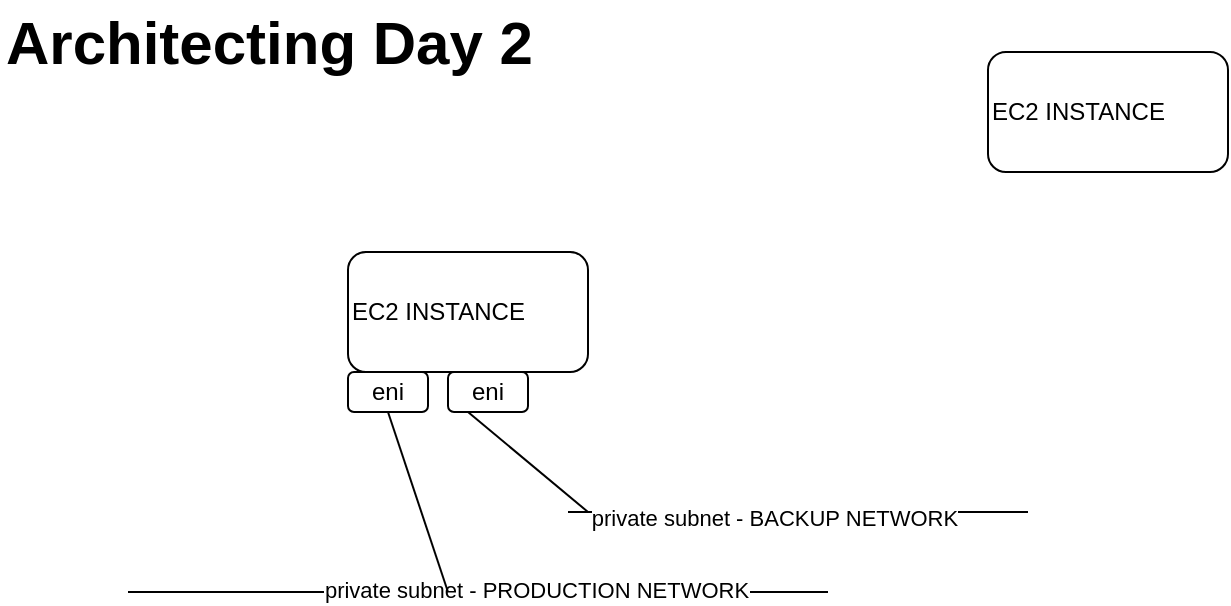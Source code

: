 <mxfile version="13.5.5" type="github" pages="6">
  <diagram id="DmpyCd74bjlV9wt-8f_q" name="ENI">
    <mxGraphModel dx="1422" dy="834" grid="1" gridSize="10" guides="1" tooltips="1" connect="1" arrows="1" fold="1" page="1" pageScale="1" pageWidth="1169" pageHeight="827" math="0" shadow="0">
      <root>
        <mxCell id="geGkwwMz8ecG4chbJf0R-0" />
        <mxCell id="geGkwwMz8ecG4chbJf0R-1" parent="geGkwwMz8ecG4chbJf0R-0" />
        <mxCell id="W6dCeKW5O-_zJl9l5ZzE-0" value="Architecting Day 2" style="text;html=1;resizable=0;points=[];autosize=1;align=left;verticalAlign=top;spacingTop=-4;fontSize=30;fontStyle=1" parent="geGkwwMz8ecG4chbJf0R-1" vertex="1">
          <mxGeometry x="56.5" y="64.5" width="280" height="40" as="geometry" />
        </mxCell>
        <mxCell id="W6dCeKW5O-_zJl9l5ZzE-1" value="EC2 INSTANCE" style="rounded=1;whiteSpace=wrap;html=1;align=left;" parent="geGkwwMz8ecG4chbJf0R-1" vertex="1">
          <mxGeometry x="230" y="190" width="120" height="60" as="geometry" />
        </mxCell>
        <mxCell id="W6dCeKW5O-_zJl9l5ZzE-2" value="" style="endArrow=none;html=1;" parent="geGkwwMz8ecG4chbJf0R-1" edge="1">
          <mxGeometry width="50" height="50" relative="1" as="geometry">
            <mxPoint x="120" y="360" as="sourcePoint" />
            <mxPoint x="470" y="360" as="targetPoint" />
          </mxGeometry>
        </mxCell>
        <mxCell id="W6dCeKW5O-_zJl9l5ZzE-3" value="private subnet - PRODUCTION NETWORK" style="edgeLabel;html=1;align=center;verticalAlign=middle;resizable=0;points=[];" parent="W6dCeKW5O-_zJl9l5ZzE-2" vertex="1" connectable="0">
          <mxGeometry x="0.163" y="1" relative="1" as="geometry">
            <mxPoint as="offset" />
          </mxGeometry>
        </mxCell>
        <mxCell id="W6dCeKW5O-_zJl9l5ZzE-4" value="eni" style="rounded=1;whiteSpace=wrap;html=1;" parent="geGkwwMz8ecG4chbJf0R-1" vertex="1">
          <mxGeometry x="230" y="250" width="40" height="20" as="geometry" />
        </mxCell>
        <mxCell id="W6dCeKW5O-_zJl9l5ZzE-5" value="" style="endArrow=none;html=1;entryX=0.5;entryY=1;entryDx=0;entryDy=0;" parent="geGkwwMz8ecG4chbJf0R-1" target="W6dCeKW5O-_zJl9l5ZzE-4" edge="1">
          <mxGeometry width="50" height="50" relative="1" as="geometry">
            <mxPoint x="280" y="360" as="sourcePoint" />
            <mxPoint x="450" y="270" as="targetPoint" />
          </mxGeometry>
        </mxCell>
        <mxCell id="W6dCeKW5O-_zJl9l5ZzE-6" value="" style="endArrow=none;html=1;" parent="geGkwwMz8ecG4chbJf0R-1" edge="1">
          <mxGeometry width="50" height="50" relative="1" as="geometry">
            <mxPoint x="340" y="320" as="sourcePoint" />
            <mxPoint x="570" y="320" as="targetPoint" />
          </mxGeometry>
        </mxCell>
        <mxCell id="W6dCeKW5O-_zJl9l5ZzE-7" value="private subnet - BACKUP NETWORK" style="edgeLabel;html=1;align=center;verticalAlign=middle;resizable=0;points=[];" parent="W6dCeKW5O-_zJl9l5ZzE-6" vertex="1" connectable="0">
          <mxGeometry x="-0.104" y="-3" relative="1" as="geometry">
            <mxPoint as="offset" />
          </mxGeometry>
        </mxCell>
        <mxCell id="W6dCeKW5O-_zJl9l5ZzE-8" value="eni" style="rounded=1;whiteSpace=wrap;html=1;" parent="geGkwwMz8ecG4chbJf0R-1" vertex="1">
          <mxGeometry x="280" y="250" width="40" height="20" as="geometry" />
        </mxCell>
        <mxCell id="W6dCeKW5O-_zJl9l5ZzE-9" value="" style="endArrow=none;html=1;entryX=0.25;entryY=1;entryDx=0;entryDy=0;" parent="geGkwwMz8ecG4chbJf0R-1" target="W6dCeKW5O-_zJl9l5ZzE-8" edge="1">
          <mxGeometry width="50" height="50" relative="1" as="geometry">
            <mxPoint x="350" y="320" as="sourcePoint" />
            <mxPoint x="260" y="280" as="targetPoint" />
          </mxGeometry>
        </mxCell>
        <mxCell id="W6dCeKW5O-_zJl9l5ZzE-10" value="EC2 INSTANCE" style="rounded=1;whiteSpace=wrap;html=1;align=left;" parent="geGkwwMz8ecG4chbJf0R-1" vertex="1">
          <mxGeometry x="550" y="90" width="120" height="60" as="geometry" />
        </mxCell>
      </root>
    </mxGraphModel>
  </diagram>
  <diagram id="ZigDL1jpP-Hjr5NY8T4U" name="NACL">
    <mxGraphModel dx="1422" dy="834" grid="1" gridSize="10" guides="1" tooltips="1" connect="1" arrows="1" fold="1" page="1" pageScale="1" pageWidth="1169" pageHeight="827" math="0" shadow="0">
      <root>
        <mxCell id="kdlMGPgv3UMDfjnj-tC7-0" />
        <mxCell id="kdlMGPgv3UMDfjnj-tC7-1" parent="kdlMGPgv3UMDfjnj-tC7-0" />
        <mxCell id="kdlMGPgv3UMDfjnj-tC7-2" value="PUBLIC SUBNET1" style="rounded=1;whiteSpace=wrap;html=1;align=left;" parent="kdlMGPgv3UMDfjnj-tC7-1" vertex="1">
          <mxGeometry x="170" y="190" width="120" height="60" as="geometry" />
        </mxCell>
        <mxCell id="kdlMGPgv3UMDfjnj-tC7-3" value="PRIVATE SUBNET 1" style="rounded=1;whiteSpace=wrap;html=1;align=left;" parent="kdlMGPgv3UMDfjnj-tC7-1" vertex="1">
          <mxGeometry x="170" y="360" width="120" height="60" as="geometry" />
        </mxCell>
        <mxCell id="kdlMGPgv3UMDfjnj-tC7-4" value="PUBLIC SUBNET2" style="rounded=1;whiteSpace=wrap;html=1;align=left;" parent="kdlMGPgv3UMDfjnj-tC7-1" vertex="1">
          <mxGeometry x="430" y="190" width="120" height="60" as="geometry" />
        </mxCell>
        <mxCell id="kdlMGPgv3UMDfjnj-tC7-5" value="PRIVATE SUBNET 2" style="rounded=1;whiteSpace=wrap;html=1;align=left;" parent="kdlMGPgv3UMDfjnj-tC7-1" vertex="1">
          <mxGeometry x="430" y="360" width="120" height="60" as="geometry" />
        </mxCell>
        <mxCell id="kdlMGPgv3UMDfjnj-tC7-6" value="VPC ROUTER&lt;br&gt;NACL&lt;br&gt;RULES&lt;br&gt;ENFORCED&lt;br&gt;HERE" style="outlineConnect=0;fontColor=#232F3E;gradientColor=none;fillColor=#5A30B5;strokeColor=none;dashed=0;verticalLabelPosition=bottom;verticalAlign=top;align=center;html=1;fontSize=12;fontStyle=0;aspect=fixed;pointerEvents=1;shape=mxgraph.aws4.customer_gateway;" parent="kdlMGPgv3UMDfjnj-tC7-1" vertex="1">
          <mxGeometry x="330" y="270" width="78" height="78" as="geometry" />
        </mxCell>
        <mxCell id="kdlMGPgv3UMDfjnj-tC7-7" value="" style="endArrow=none;html=1;exitX=0.985;exitY=0.569;exitDx=0;exitDy=0;exitPerimeter=0;" parent="kdlMGPgv3UMDfjnj-tC7-1" source="kdlMGPgv3UMDfjnj-tC7-3" target="kdlMGPgv3UMDfjnj-tC7-6" edge="1">
          <mxGeometry width="50" height="50" relative="1" as="geometry">
            <mxPoint x="420" y="390" as="sourcePoint" />
            <mxPoint x="470" y="340" as="targetPoint" />
          </mxGeometry>
        </mxCell>
        <mxCell id="kdlMGPgv3UMDfjnj-tC7-8" value="" style="endArrow=none;html=1;exitX=0;exitY=0.5;exitDx=0;exitDy=0;" parent="kdlMGPgv3UMDfjnj-tC7-1" source="kdlMGPgv3UMDfjnj-tC7-5" target="kdlMGPgv3UMDfjnj-tC7-6" edge="1">
          <mxGeometry width="50" height="50" relative="1" as="geometry">
            <mxPoint x="298.2" y="404.14" as="sourcePoint" />
            <mxPoint x="341.988" y="358" as="targetPoint" />
          </mxGeometry>
        </mxCell>
        <mxCell id="kdlMGPgv3UMDfjnj-tC7-9" value="" style="endArrow=none;html=1;" parent="kdlMGPgv3UMDfjnj-tC7-1" source="kdlMGPgv3UMDfjnj-tC7-6" target="kdlMGPgv3UMDfjnj-tC7-4" edge="1">
          <mxGeometry width="50" height="50" relative="1" as="geometry">
            <mxPoint x="420" y="390" as="sourcePoint" />
            <mxPoint x="470" y="340" as="targetPoint" />
          </mxGeometry>
        </mxCell>
        <mxCell id="kdlMGPgv3UMDfjnj-tC7-10" value="" style="endArrow=none;html=1;" parent="kdlMGPgv3UMDfjnj-tC7-1" source="kdlMGPgv3UMDfjnj-tC7-2" target="kdlMGPgv3UMDfjnj-tC7-6" edge="1">
          <mxGeometry width="50" height="50" relative="1" as="geometry">
            <mxPoint x="418" y="290.314" as="sourcePoint" />
            <mxPoint x="459.213" y="260" as="targetPoint" />
          </mxGeometry>
        </mxCell>
        <mxCell id="kdlMGPgv3UMDfjnj-tC7-11" value="EC2&lt;br&gt;VM1" style="outlineConnect=0;fontColor=#232F3E;gradientColor=#F78E04;gradientDirection=north;fillColor=#D05C17;strokeColor=#ffffff;dashed=0;verticalLabelPosition=bottom;verticalAlign=top;align=center;html=1;fontSize=12;fontStyle=0;aspect=fixed;shape=mxgraph.aws4.resourceIcon;resIcon=mxgraph.aws4.ec2;" parent="kdlMGPgv3UMDfjnj-tC7-1" vertex="1">
          <mxGeometry x="110" y="162" width="28" height="28" as="geometry" />
        </mxCell>
        <mxCell id="kdlMGPgv3UMDfjnj-tC7-12" value="EC2&lt;br&gt;VM2" style="outlineConnect=0;fontColor=#232F3E;gradientColor=#F78E04;gradientDirection=north;fillColor=#D05C17;strokeColor=#ffffff;dashed=0;verticalLabelPosition=bottom;verticalAlign=top;align=center;html=1;fontSize=12;fontStyle=0;aspect=fixed;shape=mxgraph.aws4.resourceIcon;resIcon=mxgraph.aws4.ec2;" parent="kdlMGPgv3UMDfjnj-tC7-1" vertex="1">
          <mxGeometry x="142" y="162" width="28" height="28" as="geometry" />
        </mxCell>
        <mxCell id="kdlMGPgv3UMDfjnj-tC7-13" value="EC2&lt;br&gt;VM3" style="outlineConnect=0;fontColor=#232F3E;gradientColor=#F78E04;gradientDirection=north;fillColor=#D05C17;strokeColor=#ffffff;dashed=0;verticalLabelPosition=bottom;verticalAlign=top;align=center;html=1;fontSize=12;fontStyle=0;aspect=fixed;shape=mxgraph.aws4.resourceIcon;resIcon=mxgraph.aws4.ec2;" parent="kdlMGPgv3UMDfjnj-tC7-1" vertex="1">
          <mxGeometry x="130" y="350" width="28" height="28" as="geometry" />
        </mxCell>
      </root>
    </mxGraphModel>
  </diagram>
  <diagram id="ZOfQ5ZkcwP34BTH97PYg" name="VPC ENDPOINTS">
    <mxGraphModel dx="1422" dy="834" grid="1" gridSize="10" guides="1" tooltips="1" connect="1" arrows="1" fold="1" page="1" pageScale="1" pageWidth="1169" pageHeight="827" math="0" shadow="0">
      <root>
        <mxCell id="-yslmopT9JiHxZfP3AqJ-0" />
        <mxCell id="-yslmopT9JiHxZfP3AqJ-1" parent="-yslmopT9JiHxZfP3AqJ-0" />
        <mxCell id="-yslmopT9JiHxZfP3AqJ-3" value="AWS Cloud" style="points=[[0,0],[0.25,0],[0.5,0],[0.75,0],[1,0],[1,0.25],[1,0.5],[1,0.75],[1,1],[0.75,1],[0.5,1],[0.25,1],[0,1],[0,0.75],[0,0.5],[0,0.25]];outlineConnect=0;gradientColor=none;html=1;whiteSpace=wrap;fontSize=12;fontStyle=0;shape=mxgraph.aws4.group;grIcon=mxgraph.aws4.group_aws_cloud_alt;strokeColor=#232F3E;fillColor=none;verticalAlign=top;align=left;spacingLeft=30;fontColor=#232F3E;dashed=0;" parent="-yslmopT9JiHxZfP3AqJ-1" vertex="1">
          <mxGeometry x="40" y="40" width="930" height="540" as="geometry" />
        </mxCell>
        <mxCell id="-yslmopT9JiHxZfP3AqJ-2" value="VPC" style="points=[[0,0],[0.25,0],[0.5,0],[0.75,0],[1,0],[1,0.25],[1,0.5],[1,0.75],[1,1],[0.75,1],[0.5,1],[0.25,1],[0,1],[0,0.75],[0,0.5],[0,0.25]];outlineConnect=0;gradientColor=none;html=1;whiteSpace=wrap;fontSize=12;fontStyle=0;shape=mxgraph.aws4.group;grIcon=mxgraph.aws4.group_vpc;strokeColor=#248814;fillColor=none;verticalAlign=top;align=left;spacingLeft=30;fontColor=#AAB7B8;dashed=0;" parent="-yslmopT9JiHxZfP3AqJ-1" vertex="1">
          <mxGeometry x="180" y="200" width="470" height="290" as="geometry" />
        </mxCell>
        <mxCell id="-yslmopT9JiHxZfP3AqJ-4" value="EC2" style="outlineConnect=0;fontColor=#232F3E;gradientColor=#F78E04;gradientDirection=north;fillColor=#D05C17;strokeColor=#ffffff;dashed=0;verticalLabelPosition=bottom;verticalAlign=top;align=center;html=1;fontSize=12;fontStyle=0;aspect=fixed;shape=mxgraph.aws4.resourceIcon;resIcon=mxgraph.aws4.ec2;" parent="-yslmopT9JiHxZfP3AqJ-1" vertex="1">
          <mxGeometry x="200" y="300" width="78" height="78" as="geometry" />
        </mxCell>
        <mxCell id="-yslmopT9JiHxZfP3AqJ-5" value="S3 BUCKET" style="outlineConnect=0;fontColor=#232F3E;gradientColor=#60A337;gradientDirection=north;fillColor=#277116;strokeColor=#ffffff;dashed=0;verticalLabelPosition=bottom;verticalAlign=top;align=center;html=1;fontSize=12;fontStyle=0;aspect=fixed;shape=mxgraph.aws4.resourceIcon;resIcon=mxgraph.aws4.s3;" parent="-yslmopT9JiHxZfP3AqJ-1" vertex="1">
          <mxGeometry x="780" y="300" width="78" height="78" as="geometry" />
        </mxCell>
        <mxCell id="-yslmopT9JiHxZfP3AqJ-10" value="https://bucketname.s3.amazonaws.com" style="text;html=1;strokeColor=none;fillColor=none;align=center;verticalAlign=middle;whiteSpace=wrap;rounded=0;fontStyle=1;fontSize=15;" parent="-yslmopT9JiHxZfP3AqJ-1" vertex="1">
          <mxGeometry x="850" y="404" width="40" height="20" as="geometry" />
        </mxCell>
        <mxCell id="-yslmopT9JiHxZfP3AqJ-11" value="S3 GATEWAY&lt;br&gt;ENDPOINT" style="outlineConnect=0;fontColor=#232F3E;gradientColor=none;fillColor=#5A30B5;strokeColor=none;dashed=0;verticalLabelPosition=bottom;verticalAlign=top;align=center;html=1;fontSize=12;fontStyle=0;aspect=fixed;pointerEvents=1;shape=mxgraph.aws4.endpoints;" parent="-yslmopT9JiHxZfP3AqJ-1" vertex="1">
          <mxGeometry x="600" y="300" width="78" height="78" as="geometry" />
        </mxCell>
        <mxCell id="-yslmopT9JiHxZfP3AqJ-12" value="" style="shape=flexArrow;endArrow=classic;html=1;fontSize=15;" parent="-yslmopT9JiHxZfP3AqJ-1" source="-yslmopT9JiHxZfP3AqJ-4" target="-yslmopT9JiHxZfP3AqJ-13" edge="1">
          <mxGeometry width="50" height="50" relative="1" as="geometry">
            <mxPoint x="550" y="360" as="sourcePoint" />
            <mxPoint x="600" y="310" as="targetPoint" />
          </mxGeometry>
        </mxCell>
        <mxCell id="-yslmopT9JiHxZfP3AqJ-13" value="" style="outlineConnect=0;fontColor=#232F3E;gradientColor=#4D72F3;gradientDirection=north;fillColor=#3334B9;strokeColor=#ffffff;dashed=0;verticalLabelPosition=bottom;verticalAlign=top;align=center;html=1;fontSize=12;fontStyle=0;aspect=fixed;shape=mxgraph.aws4.resourceIcon;resIcon=mxgraph.aws4.dynamodb;" parent="-yslmopT9JiHxZfP3AqJ-1" vertex="1">
          <mxGeometry x="780" y="160" width="78" height="78" as="geometry" />
        </mxCell>
        <mxCell id="-yslmopT9JiHxZfP3AqJ-14" value="DYNAMODB GATEWAY&lt;br&gt;ENDPOINT" style="outlineConnect=0;fontColor=#232F3E;gradientColor=none;fillColor=#5A30B5;strokeColor=none;dashed=0;verticalLabelPosition=bottom;verticalAlign=top;align=center;html=1;fontSize=12;fontStyle=0;aspect=fixed;pointerEvents=1;shape=mxgraph.aws4.endpoints;" parent="-yslmopT9JiHxZfP3AqJ-1" vertex="1">
          <mxGeometry x="600" y="170" width="78" height="78" as="geometry" />
        </mxCell>
        <mxCell id="-yslmopT9JiHxZfP3AqJ-15" value="INTERFACE ENDPOINT" style="outlineConnect=0;fontColor=#232F3E;gradientColor=none;fillColor=#5A30B5;strokeColor=none;dashed=0;verticalLabelPosition=bottom;verticalAlign=top;align=center;html=1;fontSize=12;fontStyle=0;aspect=fixed;pointerEvents=1;shape=mxgraph.aws4.elastic_network_interface;" parent="-yslmopT9JiHxZfP3AqJ-1" vertex="1">
          <mxGeometry x="507" y="460" width="78" height="78" as="geometry" />
        </mxCell>
        <mxCell id="-yslmopT9JiHxZfP3AqJ-16" value="" style="outlineConnect=0;fontColor=#232F3E;gradientColor=#4AB29A;gradientDirection=north;fillColor=#116D5B;strokeColor=#ffffff;dashed=0;verticalLabelPosition=bottom;verticalAlign=top;align=center;html=1;fontSize=12;fontStyle=0;aspect=fixed;shape=mxgraph.aws4.resourceIcon;resIcon=mxgraph.aws4.codeguru_2;" parent="-yslmopT9JiHxZfP3AqJ-1" vertex="1">
          <mxGeometry x="780" y="470" width="78" height="78" as="geometry" />
        </mxCell>
        <mxCell id="-yslmopT9JiHxZfP3AqJ-19" value="SUBNET" style="rounded=1;whiteSpace=wrap;html=1;fontSize=15;" parent="-yslmopT9JiHxZfP3AqJ-1" vertex="1">
          <mxGeometry x="230" y="404" width="320" height="16" as="geometry" />
        </mxCell>
        <mxCell id="-yslmopT9JiHxZfP3AqJ-20" value="" style="endArrow=none;html=1;fontSize=15;" parent="-yslmopT9JiHxZfP3AqJ-1" source="-yslmopT9JiHxZfP3AqJ-15" target="-yslmopT9JiHxZfP3AqJ-19" edge="1">
          <mxGeometry width="50" height="50" relative="1" as="geometry">
            <mxPoint x="550" y="360" as="sourcePoint" />
            <mxPoint x="600" y="310" as="targetPoint" />
          </mxGeometry>
        </mxCell>
        <mxCell id="-yslmopT9JiHxZfP3AqJ-21" value="" style="endArrow=none;html=1;fontSize=15;" parent="-yslmopT9JiHxZfP3AqJ-1" source="-yslmopT9JiHxZfP3AqJ-15" target="-yslmopT9JiHxZfP3AqJ-16" edge="1">
          <mxGeometry width="50" height="50" relative="1" as="geometry">
            <mxPoint x="517" y="487.25" as="sourcePoint" />
            <mxPoint x="414.345" y="430" as="targetPoint" />
          </mxGeometry>
        </mxCell>
      </root>
    </mxGraphModel>
  </diagram>
  <diagram id="nKn5NdxlUfPM76Pd9OpQ" name="IAM ROLE">
    <mxGraphModel dx="1422" dy="834" grid="1" gridSize="10" guides="1" tooltips="1" connect="1" arrows="1" fold="1" page="1" pageScale="1" pageWidth="1169" pageHeight="827" math="0" shadow="0">
      <root>
        <mxCell id="EbwpszcyQs0uBG0iZk_g-0" />
        <mxCell id="EbwpszcyQs0uBG0iZk_g-1" parent="EbwpszcyQs0uBG0iZk_g-0" />
        <mxCell id="EbwpszcyQs0uBG0iZk_g-2" value="IAM USER" style="outlineConnect=0;fontColor=#232F3E;gradientColor=none;fillColor=#C7131F;strokeColor=none;dashed=0;verticalLabelPosition=bottom;verticalAlign=top;align=center;html=1;fontSize=12;fontStyle=0;aspect=fixed;pointerEvents=1;shape=mxgraph.aws4.organizations_account;" parent="EbwpszcyQs0uBG0iZk_g-1" vertex="1">
          <mxGeometry x="175.39" y="310" width="74" height="78" as="geometry" />
        </mxCell>
        <mxCell id="EbwpszcyQs0uBG0iZk_g-3" value="IAM ROLE" style="outlineConnect=0;fontColor=#232F3E;gradientColor=none;fillColor=#C7131F;strokeColor=none;dashed=0;verticalLabelPosition=bottom;verticalAlign=top;align=center;html=1;fontSize=12;fontStyle=0;aspect=fixed;pointerEvents=1;shape=mxgraph.aws4.role;" parent="EbwpszcyQs0uBG0iZk_g-1" vertex="1">
          <mxGeometry x="233.39" y="26" width="78" height="44" as="geometry" />
        </mxCell>
        <mxCell id="EbwpszcyQs0uBG0iZk_g-4" value="IAM GROUP" style="outlineConnect=0;fontColor=#232F3E;gradientColor=none;fillColor=#C7131F;strokeColor=none;dashed=0;verticalLabelPosition=bottom;verticalAlign=top;align=center;html=1;fontSize=12;fontStyle=0;aspect=fixed;pointerEvents=1;shape=mxgraph.aws4.organizations_organizational_unit;" parent="EbwpszcyQs0uBG0iZk_g-1" vertex="1">
          <mxGeometry x="160" y="500" width="104.78" height="90" as="geometry" />
        </mxCell>
        <mxCell id="EbwpszcyQs0uBG0iZk_g-5" value="" style="outlineConnect=0;fontColor=#232F3E;gradientColor=none;fillColor=#C7131F;strokeColor=none;dashed=0;verticalLabelPosition=bottom;verticalAlign=top;align=center;html=1;fontSize=12;fontStyle=0;aspect=fixed;pointerEvents=1;shape=mxgraph.aws4.permissions;" parent="EbwpszcyQs0uBG0iZk_g-1" vertex="1">
          <mxGeometry x="249.39" y="590" width="62" height="78" as="geometry" />
        </mxCell>
        <mxCell id="EbwpszcyQs0uBG0iZk_g-6" value="" style="outlineConnect=0;fontColor=#232F3E;gradientColor=none;fillColor=#C7131F;strokeColor=none;dashed=0;verticalLabelPosition=bottom;verticalAlign=top;align=center;html=1;fontSize=12;fontStyle=0;aspect=fixed;pointerEvents=1;shape=mxgraph.aws4.permissions;" parent="EbwpszcyQs0uBG0iZk_g-1" vertex="1">
          <mxGeometry x="580" y="580" width="62" height="78" as="geometry" />
        </mxCell>
        <mxCell id="EbwpszcyQs0uBG0iZk_g-7" value="" style="endArrow=none;html=1;fontSize=15;" parent="EbwpszcyQs0uBG0iZk_g-1" target="EbwpszcyQs0uBG0iZk_g-3" edge="1">
          <mxGeometry width="50" height="50" relative="1" as="geometry">
            <mxPoint x="610" y="570" as="sourcePoint" />
            <mxPoint x="610" y="400" as="targetPoint" />
          </mxGeometry>
        </mxCell>
        <mxCell id="EbwpszcyQs0uBG0iZk_g-10" value="EC2 INSTANCE" style="outlineConnect=0;fontColor=#232F3E;gradientColor=#F78E04;gradientDirection=north;fillColor=#D05C17;strokeColor=#ffffff;dashed=0;verticalLabelPosition=bottom;verticalAlign=top;align=center;html=1;fontSize=12;fontStyle=0;aspect=fixed;shape=mxgraph.aws4.resourceIcon;resIcon=mxgraph.aws4.ec2;" parent="EbwpszcyQs0uBG0iZk_g-1" vertex="1">
          <mxGeometry x="220" y="100" width="78" height="78" as="geometry" />
        </mxCell>
        <mxCell id="EbwpszcyQs0uBG0iZk_g-11" value="S3 BUCKET" style="outlineConnect=0;fontColor=#232F3E;gradientColor=#60A337;gradientDirection=north;fillColor=#277116;strokeColor=#ffffff;dashed=0;verticalLabelPosition=bottom;verticalAlign=top;align=center;html=1;fontSize=12;fontStyle=0;aspect=fixed;shape=mxgraph.aws4.resourceIcon;resIcon=mxgraph.aws4.s3;" parent="EbwpszcyQs0uBG0iZk_g-1" vertex="1">
          <mxGeometry x="950" y="70" width="78" height="78" as="geometry" />
        </mxCell>
        <mxCell id="EbwpszcyQs0uBG0iZk_g-12" value="" style="endArrow=none;html=1;fontSize=15;" parent="EbwpszcyQs0uBG0iZk_g-1" source="EbwpszcyQs0uBG0iZk_g-6" target="EbwpszcyQs0uBG0iZk_g-11" edge="1">
          <mxGeometry width="50" height="50" relative="1" as="geometry">
            <mxPoint x="620" y="420" as="sourcePoint" />
            <mxPoint x="670" y="370" as="targetPoint" />
          </mxGeometry>
        </mxCell>
        <mxCell id="EbwpszcyQs0uBG0iZk_g-13" value="https://bucket.s3.amazonaws.com" style="text;html=1;strokeColor=none;fillColor=none;align=center;verticalAlign=middle;whiteSpace=wrap;rounded=0;fontSize=15;" parent="EbwpszcyQs0uBG0iZk_g-1" vertex="1">
          <mxGeometry x="980" y="190" width="40" height="20" as="geometry" />
        </mxCell>
      </root>
    </mxGraphModel>
  </diagram>
  <diagram id="1zoUsv6aLPdBaJ0KNhAJ" name="Federation">
    <mxGraphModel dx="1422" dy="834" grid="1" gridSize="10" guides="1" tooltips="1" connect="1" arrows="1" fold="1" page="1" pageScale="1" pageWidth="1169" pageHeight="827" math="0" shadow="0">
      <root>
        <mxCell id="GU5W4-ANbT0hcsU9CHmO-0" />
        <mxCell id="GU5W4-ANbT0hcsU9CHmO-1" parent="GU5W4-ANbT0hcsU9CHmO-0" />
        <mxCell id="GU5W4-ANbT0hcsU9CHmO-6" value="" style="rounded=1;whiteSpace=wrap;html=1;align=left;fontSize=15;" parent="GU5W4-ANbT0hcsU9CHmO-1" vertex="1">
          <mxGeometry x="370" y="40" width="710" height="420" as="geometry" />
        </mxCell>
        <mxCell id="GU5W4-ANbT0hcsU9CHmO-2" value="IAM ROLE" style="outlineConnect=0;fontColor=#232F3E;gradientColor=none;fillColor=#C7131F;strokeColor=none;dashed=0;verticalLabelPosition=bottom;verticalAlign=top;align=center;html=1;fontSize=12;fontStyle=0;aspect=fixed;pointerEvents=1;shape=mxgraph.aws4.role;" parent="GU5W4-ANbT0hcsU9CHmO-1" vertex="1">
          <mxGeometry x="700" y="190" width="78" height="44" as="geometry" />
        </mxCell>
        <mxCell id="GU5W4-ANbT0hcsU9CHmO-5" value="" style="outlineConnect=0;fontColor=#232F3E;gradientColor=none;fillColor=#C7131F;strokeColor=none;dashed=0;verticalLabelPosition=bottom;verticalAlign=top;align=center;html=1;fontSize=12;fontStyle=0;aspect=fixed;pointerEvents=1;shape=mxgraph.aws4.managed_ms_ad;" parent="GU5W4-ANbT0hcsU9CHmO-1" vertex="1">
          <mxGeometry x="60" y="250" width="78" height="77" as="geometry" />
        </mxCell>
        <mxCell id="GU5W4-ANbT0hcsU9CHmO-7" value="AD\Alistair&lt;br&gt;member of AD group&lt;br&gt;S3 Admins" style="shape=umlActor;verticalLabelPosition=bottom;verticalAlign=top;html=1;outlineConnect=0;align=left;fontSize=15;" parent="GU5W4-ANbT0hcsU9CHmO-1" vertex="1">
          <mxGeometry x="84" y="340" width="30" height="60" as="geometry" />
        </mxCell>
        <mxCell id="GU5W4-ANbT0hcsU9CHmO-8" value="" style="shape=flexArrow;endArrow=classic;html=1;fontSize=15;" parent="GU5W4-ANbT0hcsU9CHmO-1" target="GU5W4-ANbT0hcsU9CHmO-2" edge="1">
          <mxGeometry width="50" height="50" relative="1" as="geometry">
            <mxPoint x="240" y="450" as="sourcePoint" />
            <mxPoint x="610" y="400" as="targetPoint" />
          </mxGeometry>
        </mxCell>
      </root>
    </mxGraphModel>
  </diagram>
  <diagram id="b8KknYXwJu29kVzHiHFw" name="Troubleshooting IAM Policy">
    <mxGraphModel dx="1422" dy="834" grid="1" gridSize="10" guides="1" tooltips="1" connect="1" arrows="1" fold="1" page="1" pageScale="1" pageWidth="1169" pageHeight="827" math="0" shadow="0">
      <root>
        <mxCell id="KI1PTY3ZPuz4yPuYzxjC-0" />
        <mxCell id="KI1PTY3ZPuz4yPuYzxjC-1" parent="KI1PTY3ZPuz4yPuYzxjC-0" />
        <mxCell id="KI1PTY3ZPuz4yPuYzxjC-2" value="IAM USER" style="shape=umlActor;verticalLabelPosition=bottom;verticalAlign=top;html=1;outlineConnect=0;align=left;fontSize=15;" parent="KI1PTY3ZPuz4yPuYzxjC-1" vertex="1">
          <mxGeometry x="150" y="230" width="30" height="60" as="geometry" />
        </mxCell>
        <mxCell id="KI1PTY3ZPuz4yPuYzxjC-3" value="" style="outlineConnect=0;fontColor=#232F3E;gradientColor=#60A337;gradientDirection=north;fillColor=#277116;strokeColor=#ffffff;dashed=0;verticalLabelPosition=bottom;verticalAlign=top;align=center;html=1;fontSize=12;fontStyle=0;aspect=fixed;shape=mxgraph.aws4.resourceIcon;resIcon=mxgraph.aws4.s3;" parent="KI1PTY3ZPuz4yPuYzxjC-1" vertex="1">
          <mxGeometry x="920" y="250" width="78" height="78" as="geometry" />
        </mxCell>
        <mxCell id="KI1PTY3ZPuz4yPuYzxjC-4" value="IAM POLICY" style="outlineConnect=0;fontColor=#232F3E;gradientColor=none;fillColor=#C7131F;strokeColor=none;dashed=0;verticalLabelPosition=bottom;verticalAlign=top;align=center;html=1;fontSize=12;fontStyle=0;aspect=fixed;pointerEvents=1;shape=mxgraph.aws4.permissions;" parent="KI1PTY3ZPuz4yPuYzxjC-1" vertex="1">
          <mxGeometry x="150" y="400" width="62" height="78" as="geometry" />
        </mxCell>
        <mxCell id="KI1PTY3ZPuz4yPuYzxjC-5" value="IAM GROUP" style="outlineConnect=0;fontColor=#232F3E;gradientColor=none;fillColor=#C7131F;strokeColor=none;dashed=0;verticalLabelPosition=bottom;verticalAlign=top;align=center;html=1;fontSize=12;fontStyle=0;aspect=fixed;pointerEvents=1;shape=mxgraph.aws4.organizations_organizational_unit;" parent="KI1PTY3ZPuz4yPuYzxjC-1" vertex="1">
          <mxGeometry x="340" y="227" width="78" height="67" as="geometry" />
        </mxCell>
        <mxCell id="KI1PTY3ZPuz4yPuYzxjC-6" value="IAM POLICY" style="outlineConnect=0;fontColor=#232F3E;gradientColor=none;fillColor=#C7131F;strokeColor=none;dashed=0;verticalLabelPosition=bottom;verticalAlign=top;align=center;html=1;fontSize=12;fontStyle=0;aspect=fixed;pointerEvents=1;shape=mxgraph.aws4.permissions;" parent="KI1PTY3ZPuz4yPuYzxjC-1" vertex="1">
          <mxGeometry x="356" y="400" width="62" height="78" as="geometry" />
        </mxCell>
        <mxCell id="KI1PTY3ZPuz4yPuYzxjC-7" value="IDENTITY BASED POLICIES" style="text;html=1;strokeColor=none;fillColor=none;align=center;verticalAlign=middle;whiteSpace=wrap;rounded=0;fontSize=15;" parent="KI1PTY3ZPuz4yPuYzxjC-1" vertex="1">
          <mxGeometry x="260" y="530" width="40" height="20" as="geometry" />
        </mxCell>
        <mxCell id="KI1PTY3ZPuz4yPuYzxjC-8" value="RESOURCE POLICY" style="outlineConnect=0;fontColor=#232F3E;gradientColor=none;fillColor=#C7131F;strokeColor=none;dashed=0;verticalLabelPosition=bottom;verticalAlign=top;align=center;html=1;fontSize=12;fontStyle=0;aspect=fixed;pointerEvents=1;shape=mxgraph.aws4.permissions;" parent="KI1PTY3ZPuz4yPuYzxjC-1" vertex="1">
          <mxGeometry x="920" y="390" width="62" height="78" as="geometry" />
        </mxCell>
        <mxCell id="hqfQ0Pbsx5e-iG8ScJoP-0" value="" style="shape=flexArrow;endArrow=classic;html=1;" edge="1" parent="KI1PTY3ZPuz4yPuYzxjC-1">
          <mxGeometry width="50" height="50" relative="1" as="geometry">
            <mxPoint x="210" y="330" as="sourcePoint" />
            <mxPoint x="920" y="330" as="targetPoint" />
          </mxGeometry>
        </mxCell>
      </root>
    </mxGraphModel>
  </diagram>
</mxfile>
